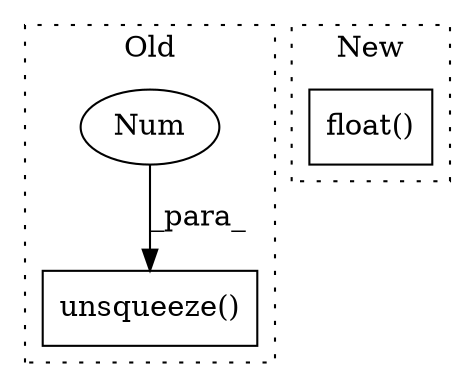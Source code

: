 digraph G {
subgraph cluster0 {
1 [label="unsqueeze()" a="75" s="6277,6315" l="37,1" shape="box"];
3 [label="Num" a="76" s="6314" l="1" shape="ellipse"];
label = "Old";
style="dotted";
}
subgraph cluster1 {
2 [label="float()" a="75" s="6905" l="59" shape="box"];
label = "New";
style="dotted";
}
3 -> 1 [label="_para_"];
}